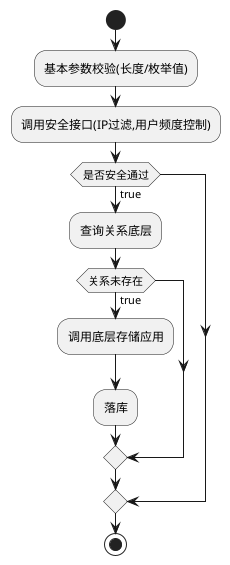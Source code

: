 @startuml
start
:基本参数校验(长度/枚举值);
:调用安全接口(IP过滤,用户频度控制);
if(是否安全通过) then (true);
:查询关系底层;
if(关系未存在) then (true);
:调用底层存储应用;
:落库;
endif;
endif;
stop
@enduml
